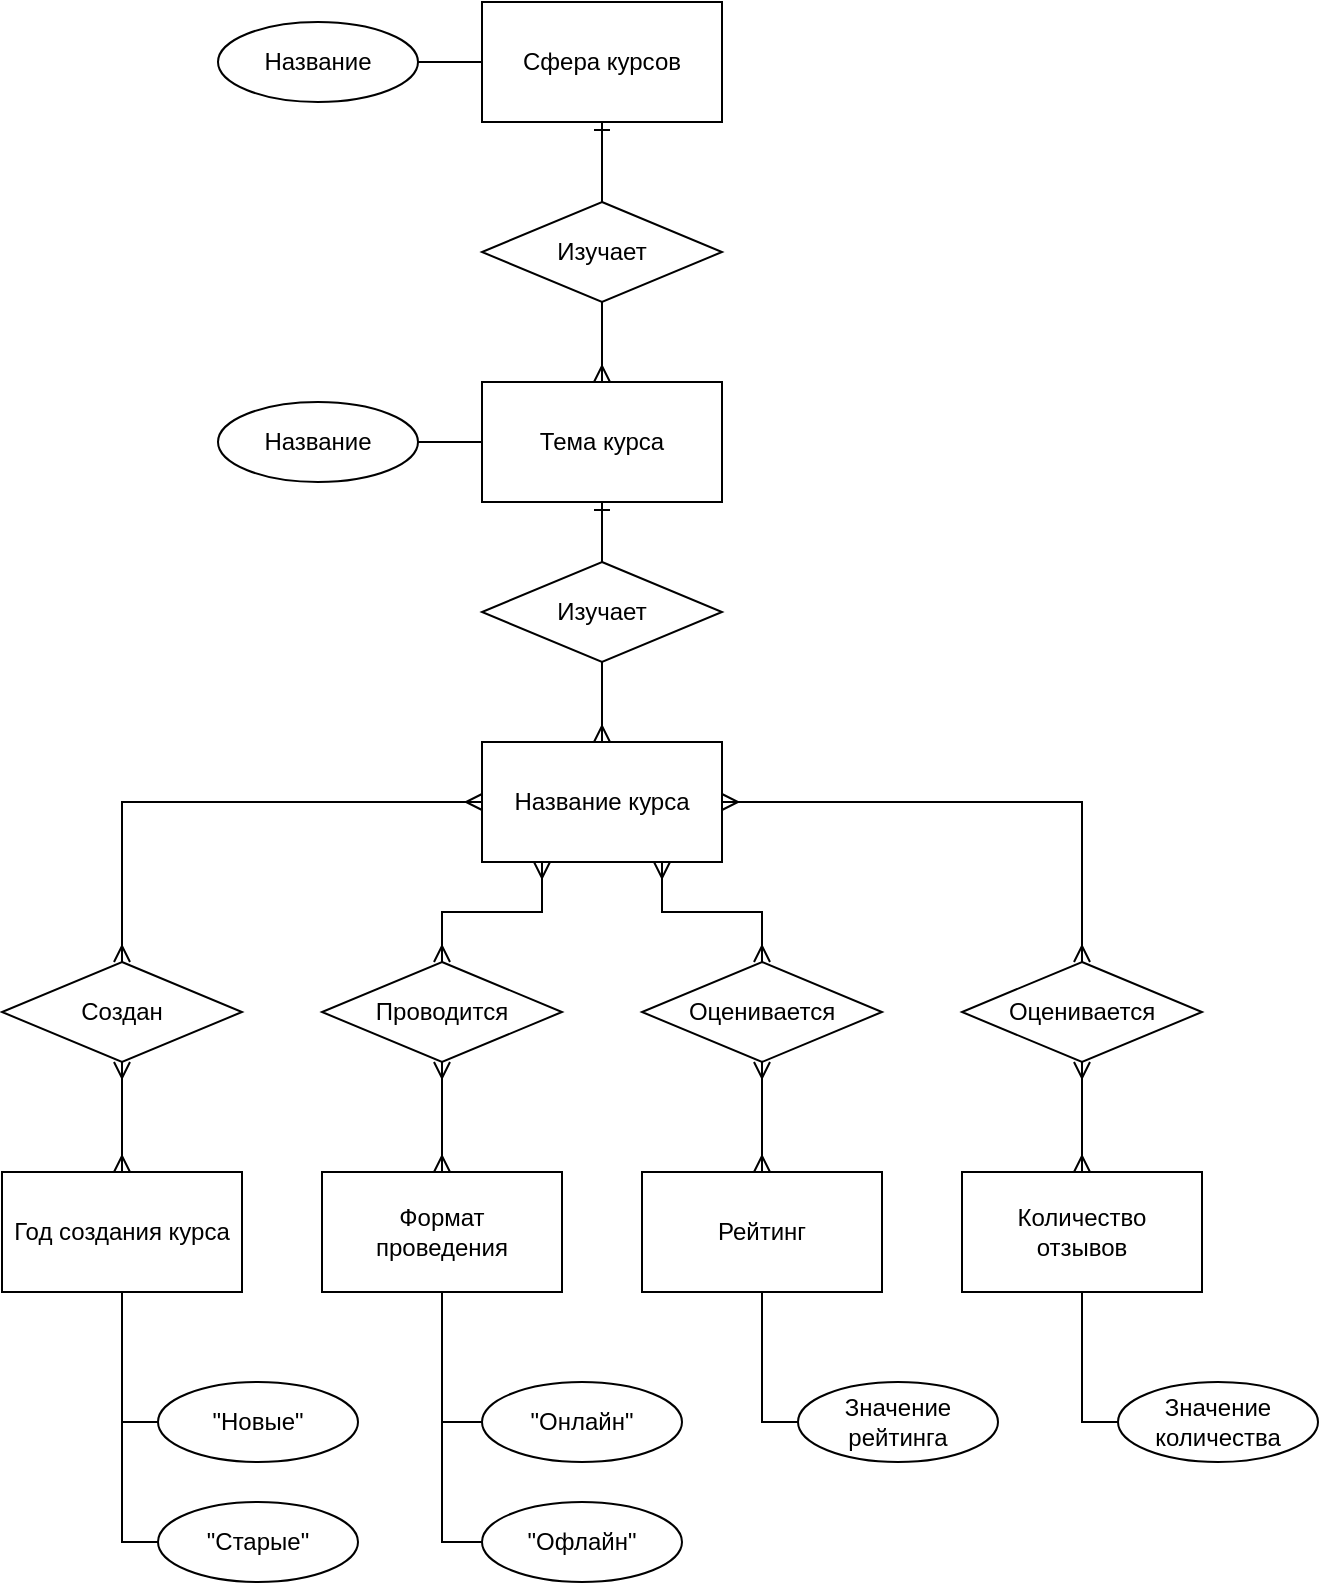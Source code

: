 <mxfile version="15.8.8" type="device"><diagram id="MwNldjh3vpiea9HMRSkw" name="Page-2"><mxGraphModel dx="946" dy="526" grid="1" gridSize="10" guides="1" tooltips="1" connect="1" arrows="1" fold="1" page="1" pageScale="1" pageWidth="827" pageHeight="1169" math="0" shadow="0"><root><mxCell id="LKDejwMPRQ108pLKVJFa-0"/><mxCell id="LKDejwMPRQ108pLKVJFa-1" parent="LKDejwMPRQ108pLKVJFa-0"/><mxCell id="CKJXx9d3QsaClkWvElFT-25" style="edgeStyle=elbowEdgeStyle;rounded=0;orthogonalLoop=1;jettySize=auto;elbow=vertical;html=1;exitX=1;exitY=0.5;exitDx=0;exitDy=0;entryX=0.5;entryY=0;entryDx=0;entryDy=0;startArrow=ERmany;startFill=0;endArrow=ERmany;endFill=0;" parent="LKDejwMPRQ108pLKVJFa-1" source="CKJXx9d3QsaClkWvElFT-0" target="CKJXx9d3QsaClkWvElFT-19" edge="1"><mxGeometry relative="1" as="geometry"><Array as="points"><mxPoint x="520" y="420"/></Array></mxGeometry></mxCell><mxCell id="CKJXx9d3QsaClkWvElFT-26" style="edgeStyle=elbowEdgeStyle;rounded=0;orthogonalLoop=1;jettySize=auto;elbow=vertical;html=1;exitX=0;exitY=0.5;exitDx=0;exitDy=0;startArrow=ERmany;startFill=0;endArrow=ERmany;endFill=0;" parent="LKDejwMPRQ108pLKVJFa-1" source="CKJXx9d3QsaClkWvElFT-0" target="CKJXx9d3QsaClkWvElFT-22" edge="1"><mxGeometry relative="1" as="geometry"><Array as="points"><mxPoint x="220" y="420"/></Array></mxGeometry></mxCell><mxCell id="CKJXx9d3QsaClkWvElFT-27" style="edgeStyle=elbowEdgeStyle;rounded=0;orthogonalLoop=1;jettySize=auto;elbow=vertical;html=1;exitX=0.25;exitY=1;exitDx=0;exitDy=0;entryX=0.5;entryY=0;entryDx=0;entryDy=0;startArrow=ERmany;startFill=0;endArrow=ERmany;endFill=0;" parent="LKDejwMPRQ108pLKVJFa-1" source="CKJXx9d3QsaClkWvElFT-0" target="CKJXx9d3QsaClkWvElFT-21" edge="1"><mxGeometry relative="1" as="geometry"/></mxCell><mxCell id="CKJXx9d3QsaClkWvElFT-28" style="edgeStyle=elbowEdgeStyle;rounded=0;orthogonalLoop=1;jettySize=auto;elbow=vertical;html=1;exitX=0.75;exitY=1;exitDx=0;exitDy=0;entryX=0.5;entryY=0;entryDx=0;entryDy=0;startArrow=ERmany;startFill=0;endArrow=ERmany;endFill=0;" parent="LKDejwMPRQ108pLKVJFa-1" source="CKJXx9d3QsaClkWvElFT-0" target="CKJXx9d3QsaClkWvElFT-20" edge="1"><mxGeometry relative="1" as="geometry"/></mxCell><mxCell id="CKJXx9d3QsaClkWvElFT-0" value="Название курса" style="rounded=0;whiteSpace=wrap;html=1;" parent="LKDejwMPRQ108pLKVJFa-1" vertex="1"><mxGeometry x="302" y="390" width="120" height="60" as="geometry"/></mxCell><mxCell id="CKJXx9d3QsaClkWvElFT-1" value="Рейтинг" style="rounded=0;whiteSpace=wrap;html=1;" parent="LKDejwMPRQ108pLKVJFa-1" vertex="1"><mxGeometry x="382" y="605" width="120" height="60" as="geometry"/></mxCell><mxCell id="CKJXx9d3QsaClkWvElFT-46" style="edgeStyle=elbowEdgeStyle;rounded=0;orthogonalLoop=1;jettySize=auto;elbow=vertical;html=1;exitX=0.5;exitY=1;exitDx=0;exitDy=0;entryX=0;entryY=0.5;entryDx=0;entryDy=0;startArrow=none;startFill=0;endArrow=none;endFill=0;" parent="LKDejwMPRQ108pLKVJFa-1" source="CKJXx9d3QsaClkWvElFT-2" target="CKJXx9d3QsaClkWvElFT-45" edge="1"><mxGeometry relative="1" as="geometry"><Array as="points"><mxPoint x="130" y="790"/></Array></mxGeometry></mxCell><mxCell id="CKJXx9d3QsaClkWvElFT-2" value="Год создания курса" style="rounded=0;whiteSpace=wrap;html=1;" parent="LKDejwMPRQ108pLKVJFa-1" vertex="1"><mxGeometry x="62" y="605" width="120" height="60" as="geometry"/></mxCell><mxCell id="CKJXx9d3QsaClkWvElFT-3" value="Количество&lt;br&gt;отзывов" style="rounded=0;whiteSpace=wrap;html=1;" parent="LKDejwMPRQ108pLKVJFa-1" vertex="1"><mxGeometry x="542" y="605" width="120" height="60" as="geometry"/></mxCell><mxCell id="CKJXx9d3QsaClkWvElFT-10" style="edgeStyle=elbowEdgeStyle;rounded=0;orthogonalLoop=1;jettySize=auto;elbow=vertical;html=1;exitX=0.5;exitY=1;exitDx=0;exitDy=0;endArrow=none;endFill=0;startArrow=ERone;startFill=0;" parent="LKDejwMPRQ108pLKVJFa-1" source="CKJXx9d3QsaClkWvElFT-4" target="CKJXx9d3QsaClkWvElFT-7" edge="1"><mxGeometry relative="1" as="geometry"/></mxCell><mxCell id="CKJXx9d3QsaClkWvElFT-37" style="edgeStyle=elbowEdgeStyle;rounded=0;orthogonalLoop=1;jettySize=auto;elbow=vertical;html=1;exitX=1;exitY=0.5;exitDx=0;exitDy=0;entryX=0;entryY=0.5;entryDx=0;entryDy=0;startArrow=none;startFill=0;endArrow=none;endFill=0;" parent="LKDejwMPRQ108pLKVJFa-1" source="CKJXx9d3QsaClkWvElFT-4" target="CKJXx9d3QsaClkWvElFT-36" edge="1"><mxGeometry relative="1" as="geometry"/></mxCell><mxCell id="CKJXx9d3QsaClkWvElFT-4" value="Сфера курсов" style="rounded=0;whiteSpace=wrap;html=1;" parent="LKDejwMPRQ108pLKVJFa-1" vertex="1"><mxGeometry x="302" y="20" width="120" height="60" as="geometry"/></mxCell><mxCell id="CKJXx9d3QsaClkWvElFT-17" style="edgeStyle=elbowEdgeStyle;rounded=0;orthogonalLoop=1;jettySize=auto;elbow=vertical;html=1;exitX=0.5;exitY=1;exitDx=0;exitDy=0;startArrow=ERone;startFill=0;endArrow=none;endFill=0;" parent="LKDejwMPRQ108pLKVJFa-1" source="CKJXx9d3QsaClkWvElFT-5" target="CKJXx9d3QsaClkWvElFT-12" edge="1"><mxGeometry relative="1" as="geometry"/></mxCell><mxCell id="CKJXx9d3QsaClkWvElFT-35" style="edgeStyle=elbowEdgeStyle;rounded=0;orthogonalLoop=1;jettySize=auto;elbow=vertical;html=1;exitX=1;exitY=0.5;exitDx=0;exitDy=0;startArrow=none;startFill=0;endArrow=none;endFill=0;" parent="LKDejwMPRQ108pLKVJFa-1" source="CKJXx9d3QsaClkWvElFT-5" target="CKJXx9d3QsaClkWvElFT-34" edge="1"><mxGeometry relative="1" as="geometry"/></mxCell><mxCell id="CKJXx9d3QsaClkWvElFT-5" value="Тема курса" style="rounded=0;whiteSpace=wrap;html=1;" parent="LKDejwMPRQ108pLKVJFa-1" vertex="1"><mxGeometry x="302" y="210" width="120" height="60" as="geometry"/></mxCell><mxCell id="CKJXx9d3QsaClkWvElFT-41" style="edgeStyle=elbowEdgeStyle;rounded=0;orthogonalLoop=1;jettySize=auto;elbow=vertical;html=1;exitX=0.5;exitY=1;exitDx=0;exitDy=0;entryX=0;entryY=0.5;entryDx=0;entryDy=0;startArrow=none;startFill=0;endArrow=none;endFill=0;" parent="LKDejwMPRQ108pLKVJFa-1" source="CKJXx9d3QsaClkWvElFT-6" target="CKJXx9d3QsaClkWvElFT-40" edge="1"><mxGeometry relative="1" as="geometry"><Array as="points"><mxPoint x="270" y="790"/></Array></mxGeometry></mxCell><mxCell id="CKJXx9d3QsaClkWvElFT-6" value="Формат&lt;br&gt;проведения" style="rounded=0;whiteSpace=wrap;html=1;" parent="LKDejwMPRQ108pLKVJFa-1" vertex="1"><mxGeometry x="222" y="605" width="120" height="60" as="geometry"/></mxCell><mxCell id="CKJXx9d3QsaClkWvElFT-11" style="edgeStyle=elbowEdgeStyle;rounded=0;orthogonalLoop=1;jettySize=auto;elbow=vertical;html=1;exitX=0.5;exitY=1;exitDx=0;exitDy=0;startArrow=none;startFill=0;endArrow=ERmany;endFill=0;" parent="LKDejwMPRQ108pLKVJFa-1" source="CKJXx9d3QsaClkWvElFT-7" target="CKJXx9d3QsaClkWvElFT-5" edge="1"><mxGeometry relative="1" as="geometry"/></mxCell><mxCell id="CKJXx9d3QsaClkWvElFT-7" value="Изучает" style="rhombus;whiteSpace=wrap;html=1;" parent="LKDejwMPRQ108pLKVJFa-1" vertex="1"><mxGeometry x="302" y="120" width="120" height="50" as="geometry"/></mxCell><mxCell id="CKJXx9d3QsaClkWvElFT-16" style="edgeStyle=elbowEdgeStyle;rounded=0;orthogonalLoop=1;jettySize=auto;elbow=vertical;html=1;exitX=0.5;exitY=1;exitDx=0;exitDy=0;startArrow=none;startFill=0;endArrow=ERmany;endFill=0;" parent="LKDejwMPRQ108pLKVJFa-1" source="CKJXx9d3QsaClkWvElFT-12" target="CKJXx9d3QsaClkWvElFT-0" edge="1"><mxGeometry relative="1" as="geometry"/></mxCell><mxCell id="CKJXx9d3QsaClkWvElFT-12" value="&lt;span&gt;Изучает&lt;/span&gt;" style="rhombus;whiteSpace=wrap;html=1;" parent="LKDejwMPRQ108pLKVJFa-1" vertex="1"><mxGeometry x="302" y="300" width="120" height="50" as="geometry"/></mxCell><mxCell id="CKJXx9d3QsaClkWvElFT-32" style="edgeStyle=elbowEdgeStyle;rounded=0;orthogonalLoop=1;jettySize=auto;elbow=vertical;html=1;exitX=0.5;exitY=1;exitDx=0;exitDy=0;startArrow=ERmany;startFill=0;endArrow=ERmany;endFill=0;" parent="LKDejwMPRQ108pLKVJFa-1" source="CKJXx9d3QsaClkWvElFT-19" target="CKJXx9d3QsaClkWvElFT-3" edge="1"><mxGeometry relative="1" as="geometry"/></mxCell><mxCell id="CKJXx9d3QsaClkWvElFT-19" value="&lt;span&gt;Оценивается&lt;/span&gt;" style="rhombus;whiteSpace=wrap;html=1;" parent="LKDejwMPRQ108pLKVJFa-1" vertex="1"><mxGeometry x="542" y="500" width="120" height="50" as="geometry"/></mxCell><mxCell id="CKJXx9d3QsaClkWvElFT-31" style="edgeStyle=elbowEdgeStyle;rounded=0;orthogonalLoop=1;jettySize=auto;elbow=vertical;html=1;exitX=0.5;exitY=1;exitDx=0;exitDy=0;entryX=0.5;entryY=0;entryDx=0;entryDy=0;startArrow=ERmany;startFill=0;endArrow=ERmany;endFill=0;" parent="LKDejwMPRQ108pLKVJFa-1" source="CKJXx9d3QsaClkWvElFT-20" target="CKJXx9d3QsaClkWvElFT-1" edge="1"><mxGeometry relative="1" as="geometry"/></mxCell><mxCell id="CKJXx9d3QsaClkWvElFT-20" value="Оценивается" style="rhombus;whiteSpace=wrap;html=1;" parent="LKDejwMPRQ108pLKVJFa-1" vertex="1"><mxGeometry x="382" y="500" width="120" height="50" as="geometry"/></mxCell><mxCell id="CKJXx9d3QsaClkWvElFT-30" style="edgeStyle=elbowEdgeStyle;rounded=0;orthogonalLoop=1;jettySize=auto;elbow=vertical;html=1;exitX=0.5;exitY=1;exitDx=0;exitDy=0;entryX=0.5;entryY=0;entryDx=0;entryDy=0;startArrow=ERmany;startFill=0;endArrow=ERmany;endFill=0;" parent="LKDejwMPRQ108pLKVJFa-1" source="CKJXx9d3QsaClkWvElFT-21" target="CKJXx9d3QsaClkWvElFT-6" edge="1"><mxGeometry relative="1" as="geometry"/></mxCell><mxCell id="CKJXx9d3QsaClkWvElFT-21" value="Проводится" style="rhombus;whiteSpace=wrap;html=1;" parent="LKDejwMPRQ108pLKVJFa-1" vertex="1"><mxGeometry x="222" y="500" width="120" height="50" as="geometry"/></mxCell><mxCell id="CKJXx9d3QsaClkWvElFT-29" style="edgeStyle=elbowEdgeStyle;rounded=0;orthogonalLoop=1;jettySize=auto;elbow=vertical;html=1;exitX=0.5;exitY=1;exitDx=0;exitDy=0;startArrow=ERmany;startFill=0;endArrow=ERmany;endFill=0;" parent="LKDejwMPRQ108pLKVJFa-1" source="CKJXx9d3QsaClkWvElFT-22" target="CKJXx9d3QsaClkWvElFT-2" edge="1"><mxGeometry relative="1" as="geometry"/></mxCell><mxCell id="CKJXx9d3QsaClkWvElFT-22" value="Создан" style="rhombus;whiteSpace=wrap;html=1;" parent="LKDejwMPRQ108pLKVJFa-1" vertex="1"><mxGeometry x="62" y="500" width="120" height="50" as="geometry"/></mxCell><mxCell id="CKJXx9d3QsaClkWvElFT-34" value="Название" style="ellipse;whiteSpace=wrap;html=1;" parent="LKDejwMPRQ108pLKVJFa-1" vertex="1"><mxGeometry x="170" y="220" width="100" height="40" as="geometry"/></mxCell><mxCell id="CKJXx9d3QsaClkWvElFT-36" value="Название" style="ellipse;whiteSpace=wrap;html=1;" parent="LKDejwMPRQ108pLKVJFa-1" vertex="1"><mxGeometry x="170" y="30" width="100" height="40" as="geometry"/></mxCell><mxCell id="CKJXx9d3QsaClkWvElFT-43" style="edgeStyle=elbowEdgeStyle;rounded=0;orthogonalLoop=1;jettySize=auto;elbow=vertical;html=1;exitX=0;exitY=0.5;exitDx=0;exitDy=0;entryX=0.5;entryY=1;entryDx=0;entryDy=0;startArrow=none;startFill=0;endArrow=none;endFill=0;" parent="LKDejwMPRQ108pLKVJFa-1" source="CKJXx9d3QsaClkWvElFT-38" target="CKJXx9d3QsaClkWvElFT-6" edge="1"><mxGeometry relative="1" as="geometry"><Array as="points"><mxPoint x="260" y="730"/></Array></mxGeometry></mxCell><mxCell id="CKJXx9d3QsaClkWvElFT-38" value="&quot;Онлайн&quot;" style="ellipse;whiteSpace=wrap;html=1;" parent="LKDejwMPRQ108pLKVJFa-1" vertex="1"><mxGeometry x="302" y="710" width="100" height="40" as="geometry"/></mxCell><mxCell id="CKJXx9d3QsaClkWvElFT-40" value="&quot;Офлайн&quot;" style="ellipse;whiteSpace=wrap;html=1;" parent="LKDejwMPRQ108pLKVJFa-1" vertex="1"><mxGeometry x="302" y="770" width="100" height="40" as="geometry"/></mxCell><mxCell id="CKJXx9d3QsaClkWvElFT-48" style="edgeStyle=elbowEdgeStyle;rounded=0;orthogonalLoop=1;jettySize=auto;elbow=vertical;html=1;exitX=0;exitY=0.5;exitDx=0;exitDy=0;entryX=0.5;entryY=1;entryDx=0;entryDy=0;startArrow=none;startFill=0;endArrow=none;endFill=0;" parent="LKDejwMPRQ108pLKVJFa-1" source="CKJXx9d3QsaClkWvElFT-44" target="CKJXx9d3QsaClkWvElFT-2" edge="1"><mxGeometry relative="1" as="geometry"><Array as="points"><mxPoint x="130" y="730"/></Array></mxGeometry></mxCell><mxCell id="CKJXx9d3QsaClkWvElFT-44" value="&quot;Новые&quot;" style="ellipse;whiteSpace=wrap;html=1;" parent="LKDejwMPRQ108pLKVJFa-1" vertex="1"><mxGeometry x="140" y="710" width="100" height="40" as="geometry"/></mxCell><mxCell id="CKJXx9d3QsaClkWvElFT-45" value="&quot;Старые&quot;" style="ellipse;whiteSpace=wrap;html=1;" parent="LKDejwMPRQ108pLKVJFa-1" vertex="1"><mxGeometry x="140" y="770" width="100" height="40" as="geometry"/></mxCell><mxCell id="CKJXx9d3QsaClkWvElFT-50" style="edgeStyle=elbowEdgeStyle;rounded=0;orthogonalLoop=1;jettySize=auto;elbow=vertical;html=1;exitX=0;exitY=0.5;exitDx=0;exitDy=0;entryX=0.5;entryY=1;entryDx=0;entryDy=0;startArrow=none;startFill=0;endArrow=none;endFill=0;" parent="LKDejwMPRQ108pLKVJFa-1" source="CKJXx9d3QsaClkWvElFT-49" target="CKJXx9d3QsaClkWvElFT-1" edge="1"><mxGeometry relative="1" as="geometry"><Array as="points"><mxPoint x="442" y="730"/></Array></mxGeometry></mxCell><mxCell id="CKJXx9d3QsaClkWvElFT-49" value="Значение&lt;br&gt;рейтинга" style="ellipse;whiteSpace=wrap;html=1;" parent="LKDejwMPRQ108pLKVJFa-1" vertex="1"><mxGeometry x="460" y="710" width="100" height="40" as="geometry"/></mxCell><mxCell id="CKJXx9d3QsaClkWvElFT-54" style="edgeStyle=elbowEdgeStyle;rounded=0;orthogonalLoop=1;jettySize=auto;elbow=vertical;html=1;exitX=0;exitY=0.5;exitDx=0;exitDy=0;entryX=0.5;entryY=1;entryDx=0;entryDy=0;startArrow=none;startFill=0;endArrow=none;endFill=0;" parent="LKDejwMPRQ108pLKVJFa-1" source="CKJXx9d3QsaClkWvElFT-51" target="CKJXx9d3QsaClkWvElFT-3" edge="1"><mxGeometry relative="1" as="geometry"><Array as="points"><mxPoint x="610" y="730"/></Array></mxGeometry></mxCell><mxCell id="CKJXx9d3QsaClkWvElFT-51" value="Значение&lt;br&gt;количества" style="ellipse;whiteSpace=wrap;html=1;" parent="LKDejwMPRQ108pLKVJFa-1" vertex="1"><mxGeometry x="620" y="710" width="100" height="40" as="geometry"/></mxCell></root></mxGraphModel></diagram></mxfile>
